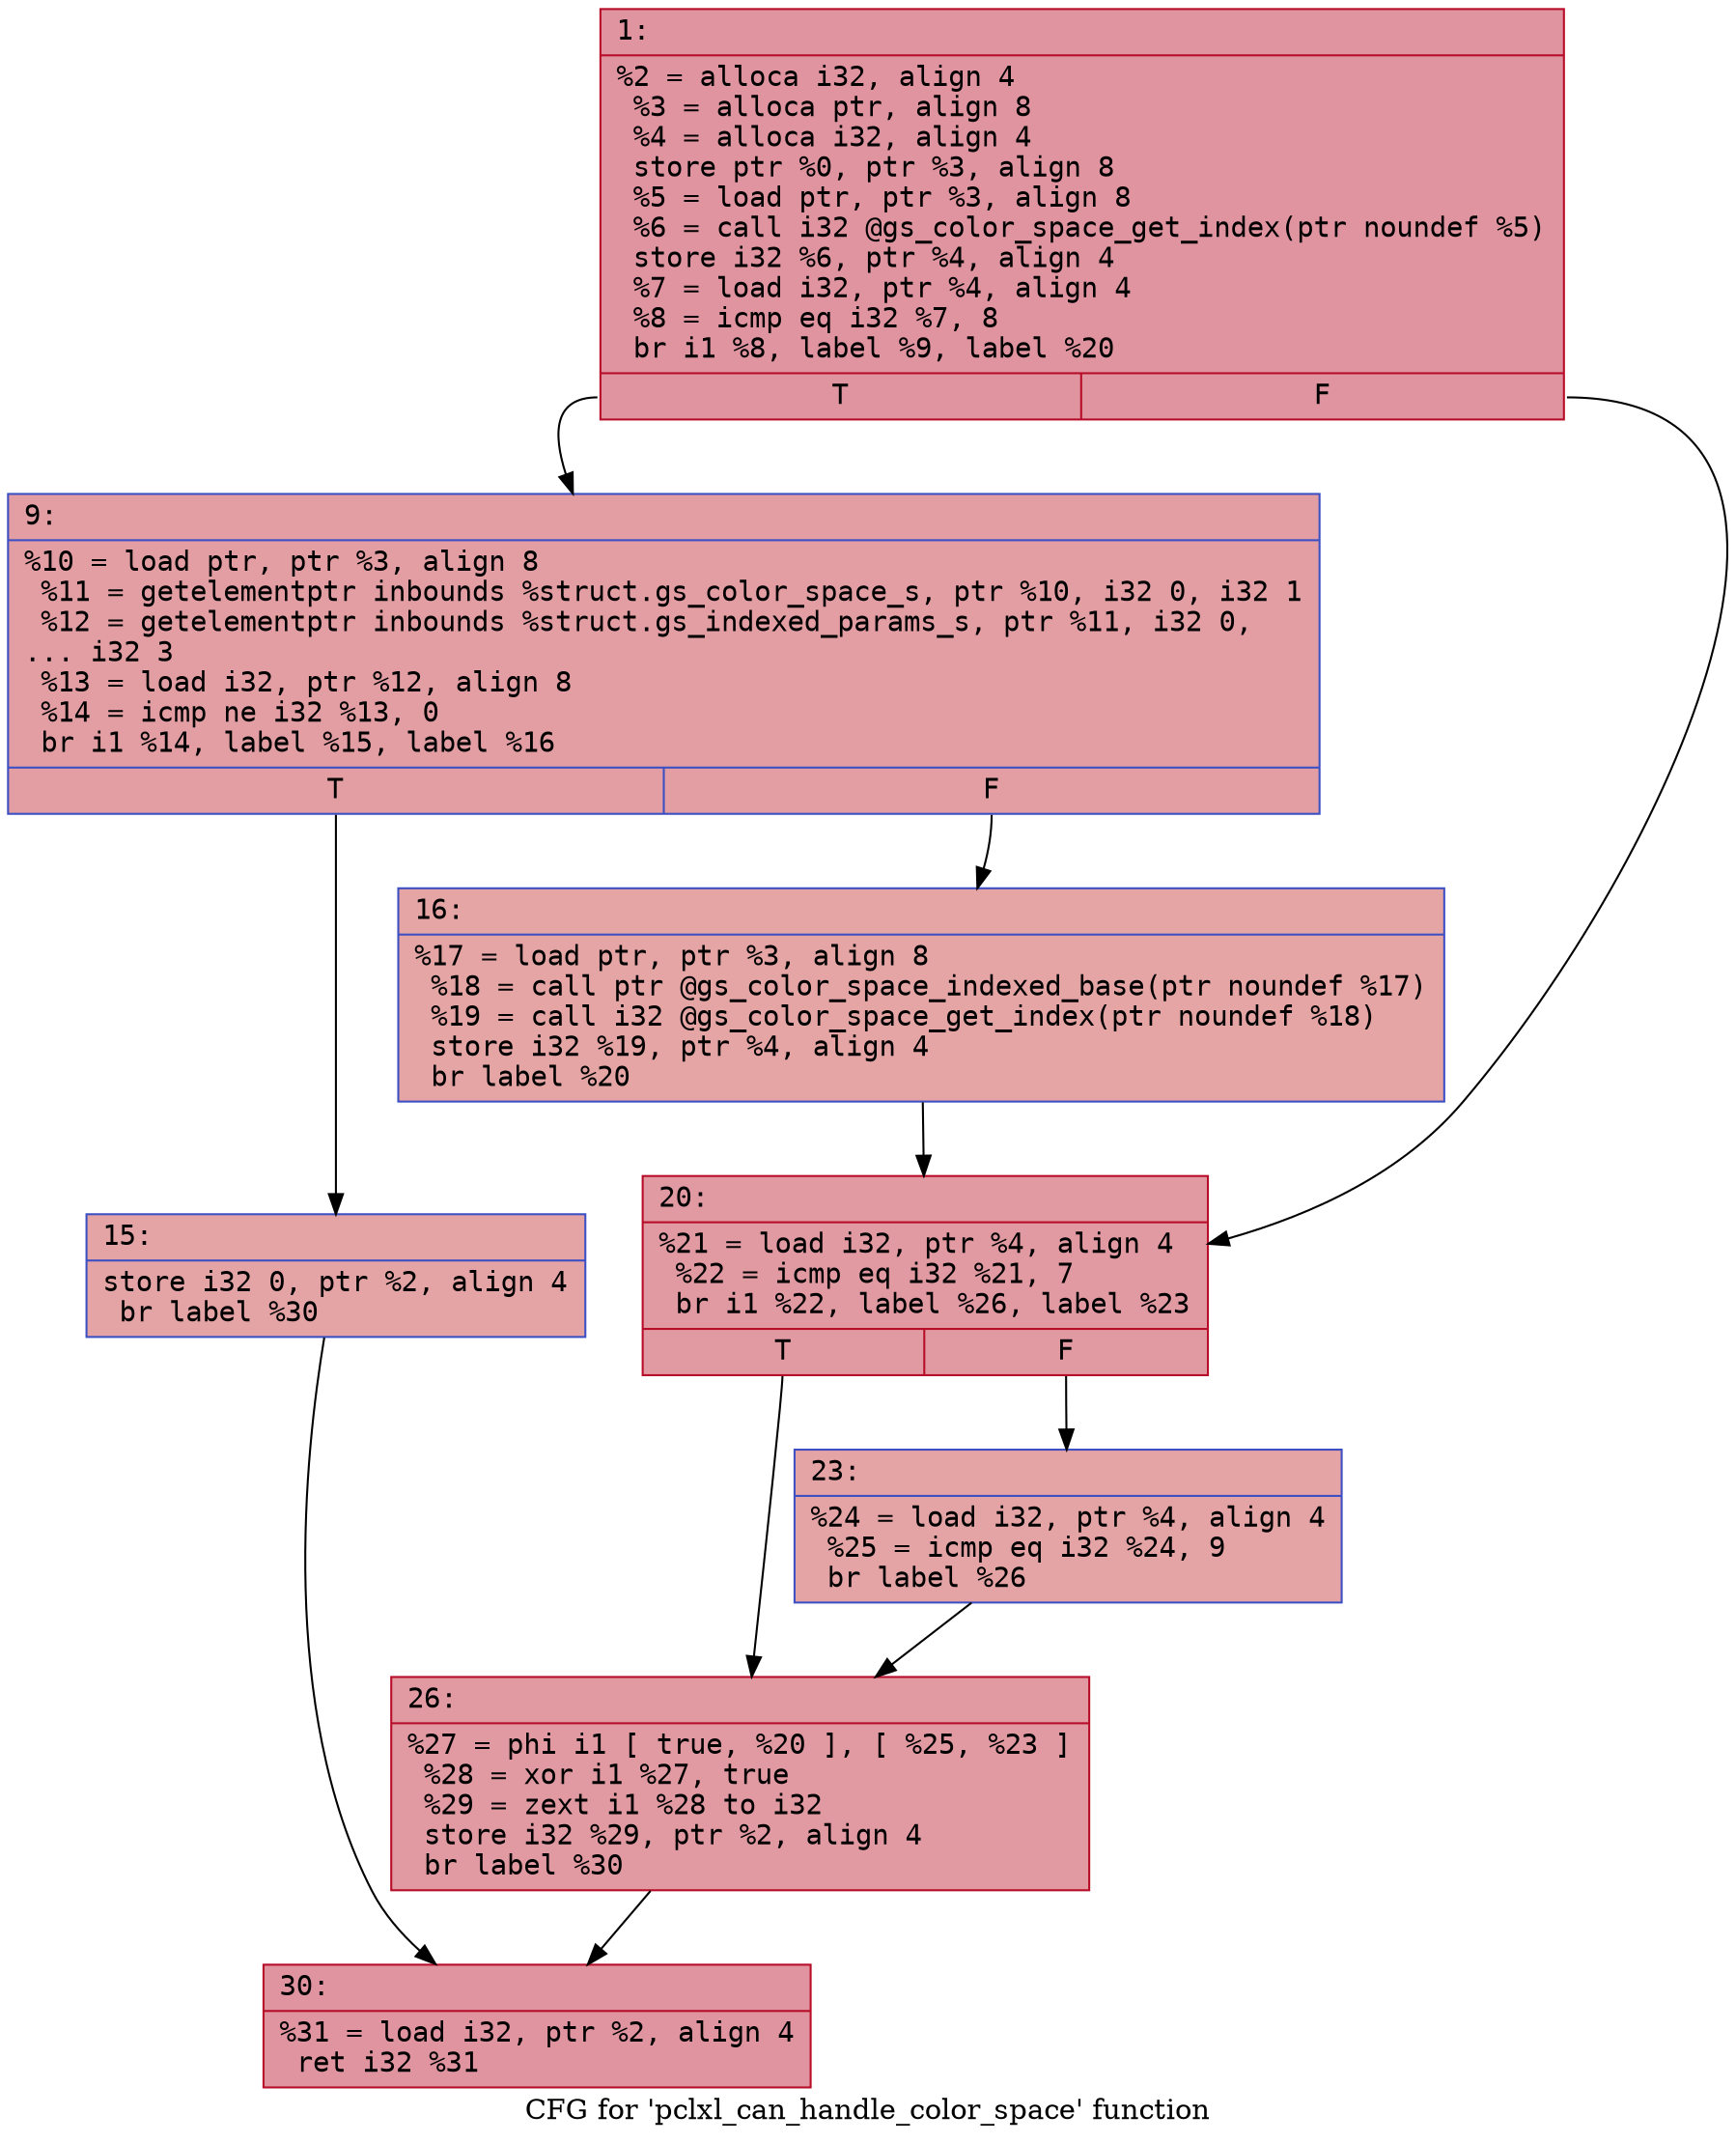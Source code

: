 digraph "CFG for 'pclxl_can_handle_color_space' function" {
	label="CFG for 'pclxl_can_handle_color_space' function";

	Node0x600003baf2a0 [shape=record,color="#b70d28ff", style=filled, fillcolor="#b70d2870" fontname="Courier",label="{1:\l|  %2 = alloca i32, align 4\l  %3 = alloca ptr, align 8\l  %4 = alloca i32, align 4\l  store ptr %0, ptr %3, align 8\l  %5 = load ptr, ptr %3, align 8\l  %6 = call i32 @gs_color_space_get_index(ptr noundef %5)\l  store i32 %6, ptr %4, align 4\l  %7 = load i32, ptr %4, align 4\l  %8 = icmp eq i32 %7, 8\l  br i1 %8, label %9, label %20\l|{<s0>T|<s1>F}}"];
	Node0x600003baf2a0:s0 -> Node0x600003baf2f0[tooltip="1 -> 9\nProbability 50.00%" ];
	Node0x600003baf2a0:s1 -> Node0x600003baf3e0[tooltip="1 -> 20\nProbability 50.00%" ];
	Node0x600003baf2f0 [shape=record,color="#3d50c3ff", style=filled, fillcolor="#be242e70" fontname="Courier",label="{9:\l|  %10 = load ptr, ptr %3, align 8\l  %11 = getelementptr inbounds %struct.gs_color_space_s, ptr %10, i32 0, i32 1\l  %12 = getelementptr inbounds %struct.gs_indexed_params_s, ptr %11, i32 0,\l... i32 3\l  %13 = load i32, ptr %12, align 8\l  %14 = icmp ne i32 %13, 0\l  br i1 %14, label %15, label %16\l|{<s0>T|<s1>F}}"];
	Node0x600003baf2f0:s0 -> Node0x600003baf340[tooltip="9 -> 15\nProbability 62.50%" ];
	Node0x600003baf2f0:s1 -> Node0x600003baf390[tooltip="9 -> 16\nProbability 37.50%" ];
	Node0x600003baf340 [shape=record,color="#3d50c3ff", style=filled, fillcolor="#c32e3170" fontname="Courier",label="{15:\l|  store i32 0, ptr %2, align 4\l  br label %30\l}"];
	Node0x600003baf340 -> Node0x600003baf4d0[tooltip="15 -> 30\nProbability 100.00%" ];
	Node0x600003baf390 [shape=record,color="#3d50c3ff", style=filled, fillcolor="#c5333470" fontname="Courier",label="{16:\l|  %17 = load ptr, ptr %3, align 8\l  %18 = call ptr @gs_color_space_indexed_base(ptr noundef %17)\l  %19 = call i32 @gs_color_space_get_index(ptr noundef %18)\l  store i32 %19, ptr %4, align 4\l  br label %20\l}"];
	Node0x600003baf390 -> Node0x600003baf3e0[tooltip="16 -> 20\nProbability 100.00%" ];
	Node0x600003baf3e0 [shape=record,color="#b70d28ff", style=filled, fillcolor="#bb1b2c70" fontname="Courier",label="{20:\l|  %21 = load i32, ptr %4, align 4\l  %22 = icmp eq i32 %21, 7\l  br i1 %22, label %26, label %23\l|{<s0>T|<s1>F}}"];
	Node0x600003baf3e0:s0 -> Node0x600003baf480[tooltip="20 -> 26\nProbability 50.00%" ];
	Node0x600003baf3e0:s1 -> Node0x600003baf430[tooltip="20 -> 23\nProbability 50.00%" ];
	Node0x600003baf430 [shape=record,color="#3d50c3ff", style=filled, fillcolor="#c32e3170" fontname="Courier",label="{23:\l|  %24 = load i32, ptr %4, align 4\l  %25 = icmp eq i32 %24, 9\l  br label %26\l}"];
	Node0x600003baf430 -> Node0x600003baf480[tooltip="23 -> 26\nProbability 100.00%" ];
	Node0x600003baf480 [shape=record,color="#b70d28ff", style=filled, fillcolor="#bb1b2c70" fontname="Courier",label="{26:\l|  %27 = phi i1 [ true, %20 ], [ %25, %23 ]\l  %28 = xor i1 %27, true\l  %29 = zext i1 %28 to i32\l  store i32 %29, ptr %2, align 4\l  br label %30\l}"];
	Node0x600003baf480 -> Node0x600003baf4d0[tooltip="26 -> 30\nProbability 100.00%" ];
	Node0x600003baf4d0 [shape=record,color="#b70d28ff", style=filled, fillcolor="#b70d2870" fontname="Courier",label="{30:\l|  %31 = load i32, ptr %2, align 4\l  ret i32 %31\l}"];
}
